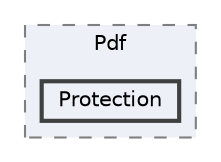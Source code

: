 digraph "plugins/learndash-certificate-builder/vendor/mpdf/mpdf/src/Pdf/Protection"
{
 // LATEX_PDF_SIZE
  bgcolor="transparent";
  edge [fontname=Helvetica,fontsize=10,labelfontname=Helvetica,labelfontsize=10];
  node [fontname=Helvetica,fontsize=10,shape=box,height=0.2,width=0.4];
  compound=true
  subgraph clusterdir_c946a157651e0e12e6166d3713e40def {
    graph [ bgcolor="#edf0f7", pencolor="grey50", label="Pdf", fontname=Helvetica,fontsize=10 style="filled,dashed", URL="dir_c946a157651e0e12e6166d3713e40def.html",tooltip=""]
  dir_25f1bccf3df050fa66e30bf87a2ffd12 [label="Protection", fillcolor="#edf0f7", color="grey25", style="filled,bold", URL="dir_25f1bccf3df050fa66e30bf87a2ffd12.html",tooltip=""];
  }
}
